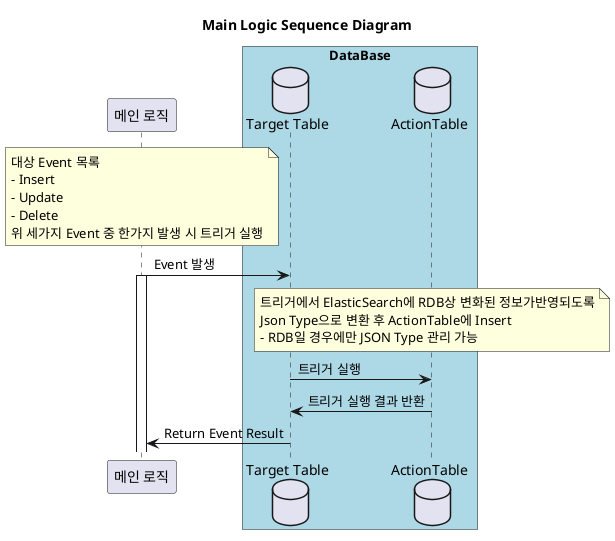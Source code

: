 @startuml

title Main Logic Sequence Diagram

participant "메인 로직" as mainLogic

box "DataBase" #LightBlue
    database "Target Table" as TargetTable
    database "ActionTable" as ActionTable
end box

note over mainLogic
    대상 Event 목록
    - Insert
    - Update
    - Delete
    위 세가지 Event 중 한가지 발생 시 트리거 실행
end note

mainLogic->TargetTable: Event 발생
activate mainLogic

note over ActionTable
    트리거에서 ElasticSearch에 RDB상 변화된 정보가반영되도록
    Json Type으로 변환 후 ActionTable에 Insert
    - RDB일 경우에만 JSON Type 관리 가능
end note
TargetTable->ActionTable: 트리거 실행
ActionTable->TargetTable: 트리거 실행 결과 반환

TargetTable->mainLogic: Return Event Result




@enduml
